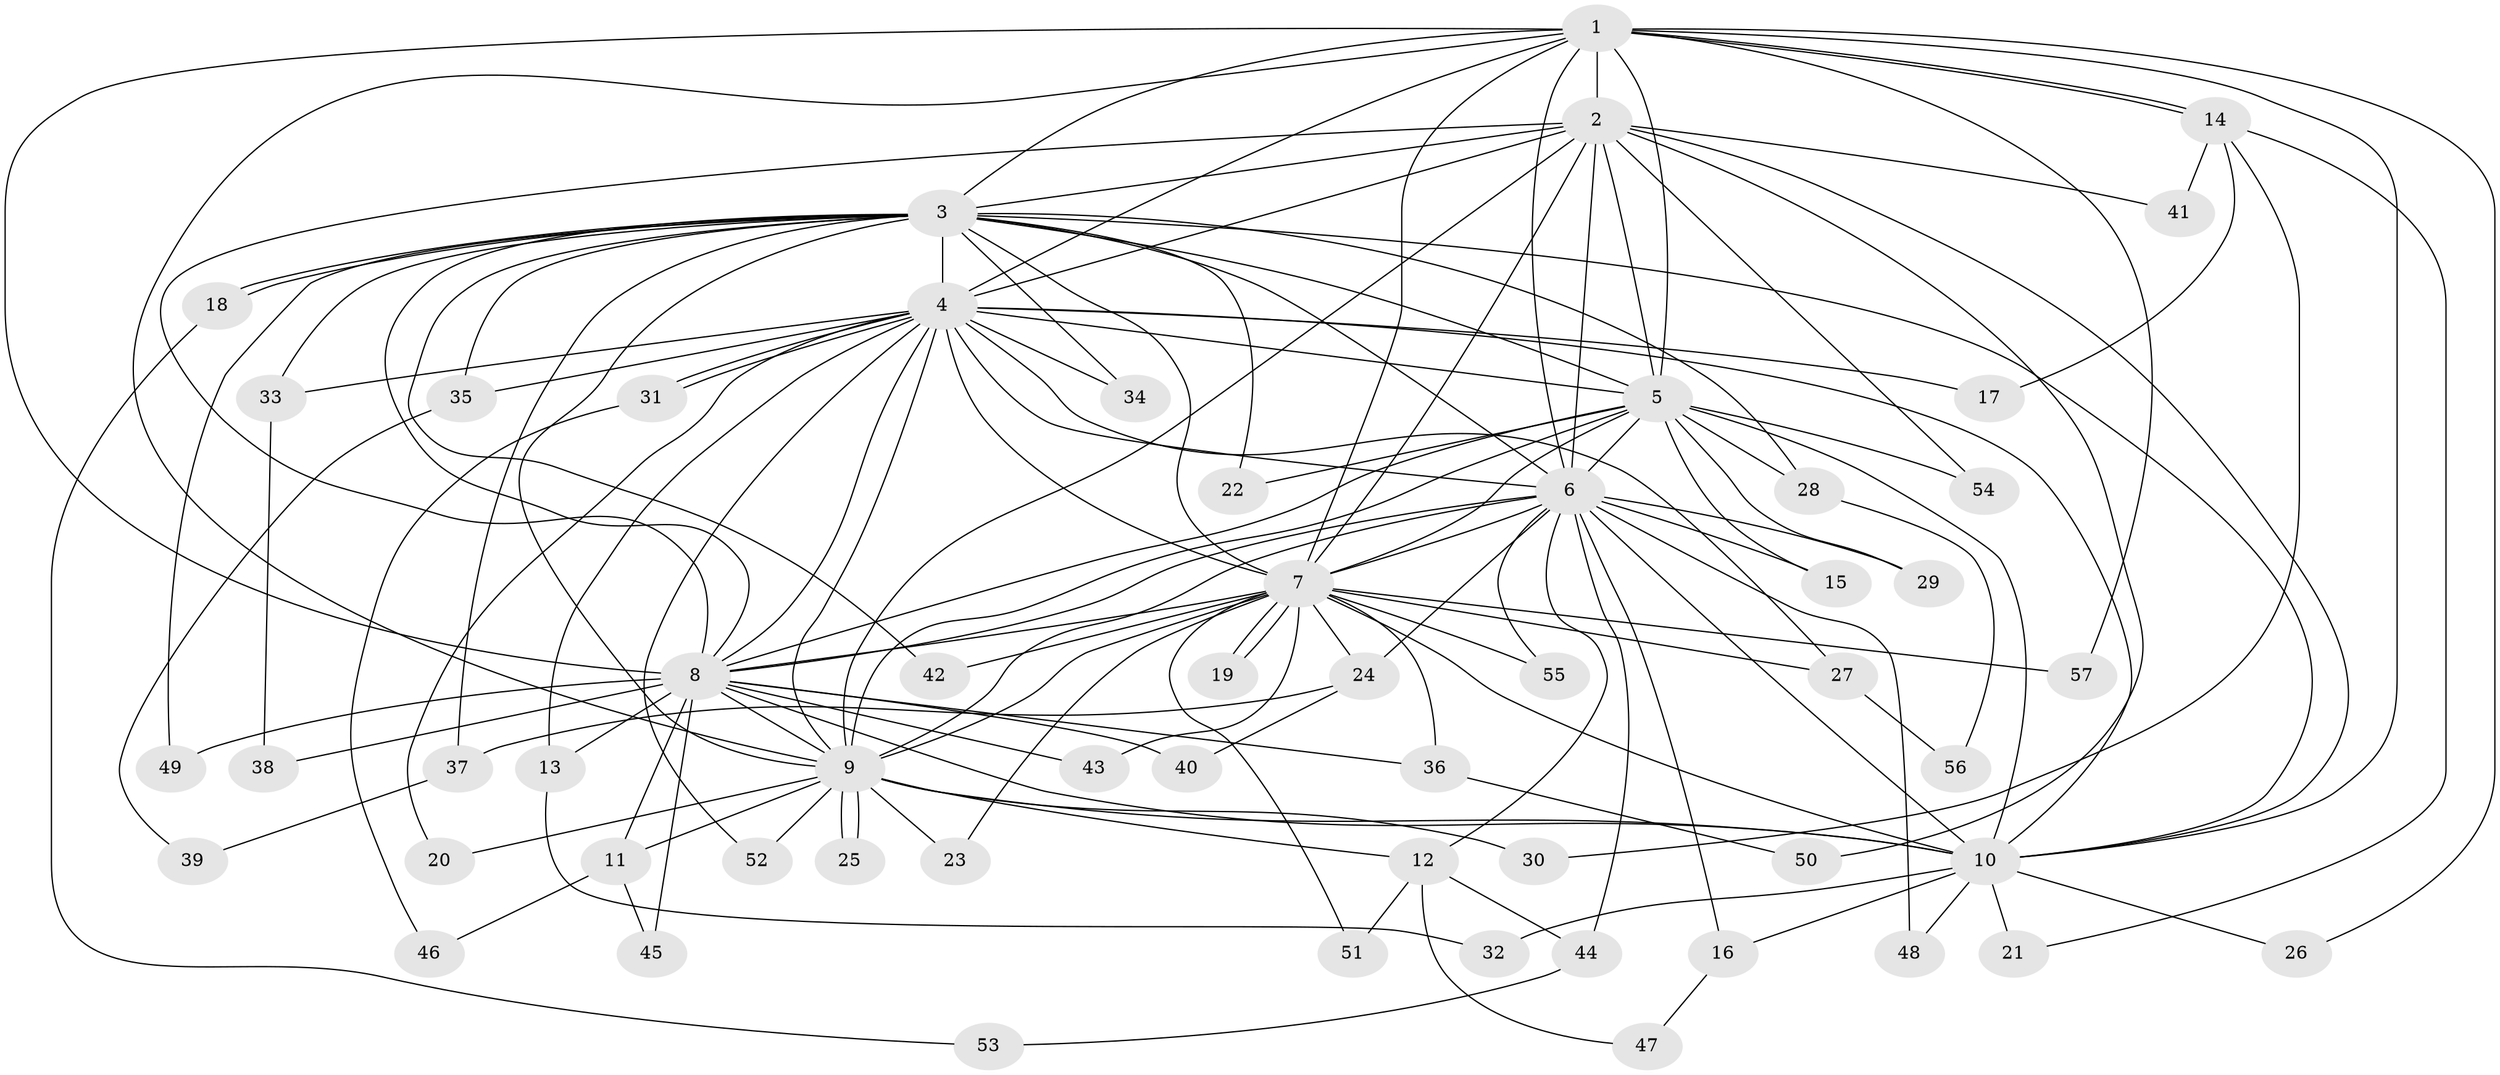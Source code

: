 // coarse degree distribution, {13: 0.046511627906976744, 9: 0.023255813953488372, 21: 0.023255813953488372, 17: 0.046511627906976744, 16: 0.023255813953488372, 14: 0.023255813953488372, 3: 0.20930232558139536, 5: 0.046511627906976744, 2: 0.5348837209302325, 1: 0.023255813953488372}
// Generated by graph-tools (version 1.1) at 2025/41/03/06/25 10:41:35]
// undirected, 57 vertices, 139 edges
graph export_dot {
graph [start="1"]
  node [color=gray90,style=filled];
  1;
  2;
  3;
  4;
  5;
  6;
  7;
  8;
  9;
  10;
  11;
  12;
  13;
  14;
  15;
  16;
  17;
  18;
  19;
  20;
  21;
  22;
  23;
  24;
  25;
  26;
  27;
  28;
  29;
  30;
  31;
  32;
  33;
  34;
  35;
  36;
  37;
  38;
  39;
  40;
  41;
  42;
  43;
  44;
  45;
  46;
  47;
  48;
  49;
  50;
  51;
  52;
  53;
  54;
  55;
  56;
  57;
  1 -- 2;
  1 -- 3;
  1 -- 4;
  1 -- 5;
  1 -- 6;
  1 -- 7;
  1 -- 8;
  1 -- 9;
  1 -- 10;
  1 -- 14;
  1 -- 14;
  1 -- 26;
  1 -- 57;
  2 -- 3;
  2 -- 4;
  2 -- 5;
  2 -- 6;
  2 -- 7;
  2 -- 8;
  2 -- 9;
  2 -- 10;
  2 -- 41;
  2 -- 50;
  2 -- 54;
  3 -- 4;
  3 -- 5;
  3 -- 6;
  3 -- 7;
  3 -- 8;
  3 -- 9;
  3 -- 10;
  3 -- 18;
  3 -- 18;
  3 -- 22;
  3 -- 28;
  3 -- 33;
  3 -- 34;
  3 -- 35;
  3 -- 37;
  3 -- 42;
  3 -- 49;
  4 -- 5;
  4 -- 6;
  4 -- 7;
  4 -- 8;
  4 -- 9;
  4 -- 10;
  4 -- 13;
  4 -- 17;
  4 -- 20;
  4 -- 27;
  4 -- 31;
  4 -- 31;
  4 -- 33;
  4 -- 34;
  4 -- 35;
  4 -- 52;
  5 -- 6;
  5 -- 7;
  5 -- 8;
  5 -- 9;
  5 -- 10;
  5 -- 15;
  5 -- 22;
  5 -- 28;
  5 -- 29;
  5 -- 54;
  6 -- 7;
  6 -- 8;
  6 -- 9;
  6 -- 10;
  6 -- 12;
  6 -- 15;
  6 -- 16;
  6 -- 24;
  6 -- 29;
  6 -- 44;
  6 -- 48;
  6 -- 55;
  7 -- 8;
  7 -- 9;
  7 -- 10;
  7 -- 19;
  7 -- 19;
  7 -- 23;
  7 -- 24;
  7 -- 27;
  7 -- 36;
  7 -- 42;
  7 -- 43;
  7 -- 51;
  7 -- 55;
  7 -- 57;
  8 -- 9;
  8 -- 10;
  8 -- 11;
  8 -- 13;
  8 -- 36;
  8 -- 38;
  8 -- 40;
  8 -- 43;
  8 -- 45;
  8 -- 49;
  9 -- 10;
  9 -- 11;
  9 -- 12;
  9 -- 20;
  9 -- 23;
  9 -- 25;
  9 -- 25;
  9 -- 30;
  9 -- 52;
  10 -- 16;
  10 -- 21;
  10 -- 26;
  10 -- 32;
  10 -- 48;
  11 -- 45;
  11 -- 46;
  12 -- 44;
  12 -- 47;
  12 -- 51;
  13 -- 32;
  14 -- 17;
  14 -- 21;
  14 -- 30;
  14 -- 41;
  16 -- 47;
  18 -- 53;
  24 -- 37;
  24 -- 40;
  27 -- 56;
  28 -- 56;
  31 -- 46;
  33 -- 38;
  35 -- 39;
  36 -- 50;
  37 -- 39;
  44 -- 53;
}
